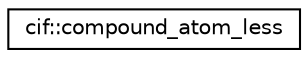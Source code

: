 digraph "Graphical Class Hierarchy"
{
  edge [fontname="Helvetica",fontsize="10",labelfontname="Helvetica",labelfontsize="10"];
  node [fontname="Helvetica",fontsize="10",shape=record];
  rankdir="LR";
  Node0 [label="cif::compound_atom_less",height=0.2,width=0.4,color="black", fillcolor="white", style="filled",URL="$structcif_1_1compound__atom__less.html"];
}
